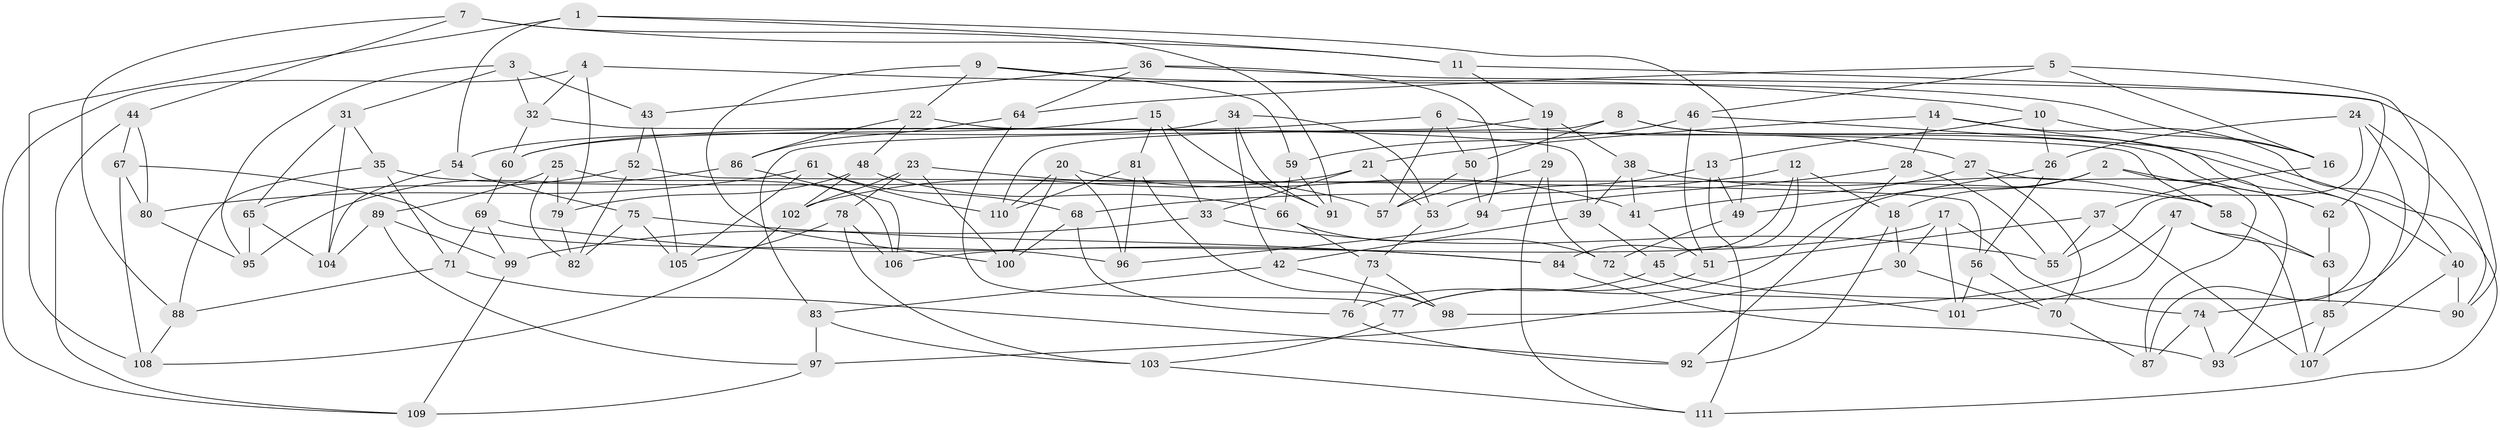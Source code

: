 // Generated by graph-tools (version 1.1) at 2025/02/03/09/25 03:02:55]
// undirected, 111 vertices, 222 edges
graph export_dot {
graph [start="1"]
  node [color=gray90,style=filled];
  1;
  2;
  3;
  4;
  5;
  6;
  7;
  8;
  9;
  10;
  11;
  12;
  13;
  14;
  15;
  16;
  17;
  18;
  19;
  20;
  21;
  22;
  23;
  24;
  25;
  26;
  27;
  28;
  29;
  30;
  31;
  32;
  33;
  34;
  35;
  36;
  37;
  38;
  39;
  40;
  41;
  42;
  43;
  44;
  45;
  46;
  47;
  48;
  49;
  50;
  51;
  52;
  53;
  54;
  55;
  56;
  57;
  58;
  59;
  60;
  61;
  62;
  63;
  64;
  65;
  66;
  67;
  68;
  69;
  70;
  71;
  72;
  73;
  74;
  75;
  76;
  77;
  78;
  79;
  80;
  81;
  82;
  83;
  84;
  85;
  86;
  87;
  88;
  89;
  90;
  91;
  92;
  93;
  94;
  95;
  96;
  97;
  98;
  99;
  100;
  101;
  102;
  103;
  104;
  105;
  106;
  107;
  108;
  109;
  110;
  111;
  1 -- 54;
  1 -- 49;
  1 -- 108;
  1 -- 11;
  2 -- 93;
  2 -- 18;
  2 -- 77;
  2 -- 62;
  3 -- 43;
  3 -- 32;
  3 -- 31;
  3 -- 95;
  4 -- 79;
  4 -- 10;
  4 -- 32;
  4 -- 109;
  5 -- 16;
  5 -- 64;
  5 -- 74;
  5 -- 46;
  6 -- 50;
  6 -- 27;
  6 -- 60;
  6 -- 57;
  7 -- 91;
  7 -- 11;
  7 -- 44;
  7 -- 88;
  8 -- 50;
  8 -- 62;
  8 -- 40;
  8 -- 83;
  9 -- 16;
  9 -- 22;
  9 -- 59;
  9 -- 100;
  10 -- 13;
  10 -- 26;
  10 -- 16;
  11 -- 62;
  11 -- 19;
  12 -- 68;
  12 -- 18;
  12 -- 45;
  12 -- 84;
  13 -- 53;
  13 -- 49;
  13 -- 111;
  14 -- 21;
  14 -- 40;
  14 -- 87;
  14 -- 28;
  15 -- 60;
  15 -- 91;
  15 -- 81;
  15 -- 33;
  16 -- 37;
  17 -- 30;
  17 -- 74;
  17 -- 106;
  17 -- 101;
  18 -- 92;
  18 -- 30;
  19 -- 110;
  19 -- 38;
  19 -- 29;
  20 -- 41;
  20 -- 100;
  20 -- 110;
  20 -- 96;
  21 -- 102;
  21 -- 53;
  21 -- 33;
  22 -- 48;
  22 -- 86;
  22 -- 58;
  23 -- 78;
  23 -- 57;
  23 -- 100;
  23 -- 102;
  24 -- 26;
  24 -- 90;
  24 -- 55;
  24 -- 85;
  25 -- 82;
  25 -- 89;
  25 -- 79;
  25 -- 106;
  26 -- 56;
  26 -- 49;
  27 -- 87;
  27 -- 41;
  27 -- 70;
  28 -- 55;
  28 -- 92;
  28 -- 94;
  29 -- 72;
  29 -- 57;
  29 -- 111;
  30 -- 70;
  30 -- 97;
  31 -- 65;
  31 -- 35;
  31 -- 104;
  32 -- 39;
  32 -- 60;
  33 -- 55;
  33 -- 99;
  34 -- 54;
  34 -- 42;
  34 -- 91;
  34 -- 53;
  35 -- 58;
  35 -- 88;
  35 -- 71;
  36 -- 94;
  36 -- 90;
  36 -- 43;
  36 -- 64;
  37 -- 107;
  37 -- 51;
  37 -- 55;
  38 -- 58;
  38 -- 39;
  38 -- 41;
  39 -- 45;
  39 -- 42;
  40 -- 107;
  40 -- 90;
  41 -- 51;
  42 -- 98;
  42 -- 83;
  43 -- 52;
  43 -- 105;
  44 -- 80;
  44 -- 67;
  44 -- 109;
  45 -- 90;
  45 -- 76;
  46 -- 59;
  46 -- 111;
  46 -- 51;
  47 -- 101;
  47 -- 63;
  47 -- 107;
  47 -- 98;
  48 -- 79;
  48 -- 66;
  48 -- 102;
  49 -- 72;
  50 -- 94;
  50 -- 57;
  51 -- 77;
  52 -- 82;
  52 -- 56;
  52 -- 65;
  53 -- 73;
  54 -- 75;
  54 -- 104;
  56 -- 70;
  56 -- 101;
  58 -- 63;
  59 -- 91;
  59 -- 66;
  60 -- 69;
  61 -- 105;
  61 -- 68;
  61 -- 110;
  61 -- 80;
  62 -- 63;
  63 -- 85;
  64 -- 77;
  64 -- 86;
  65 -- 95;
  65 -- 104;
  66 -- 72;
  66 -- 73;
  67 -- 96;
  67 -- 80;
  67 -- 108;
  68 -- 100;
  68 -- 76;
  69 -- 71;
  69 -- 84;
  69 -- 99;
  70 -- 87;
  71 -- 88;
  71 -- 92;
  72 -- 101;
  73 -- 76;
  73 -- 98;
  74 -- 93;
  74 -- 87;
  75 -- 82;
  75 -- 84;
  75 -- 105;
  76 -- 92;
  77 -- 103;
  78 -- 105;
  78 -- 106;
  78 -- 103;
  79 -- 82;
  80 -- 95;
  81 -- 96;
  81 -- 98;
  81 -- 110;
  83 -- 97;
  83 -- 103;
  84 -- 93;
  85 -- 107;
  85 -- 93;
  86 -- 95;
  86 -- 106;
  88 -- 108;
  89 -- 97;
  89 -- 104;
  89 -- 99;
  94 -- 96;
  97 -- 109;
  99 -- 109;
  102 -- 108;
  103 -- 111;
}
